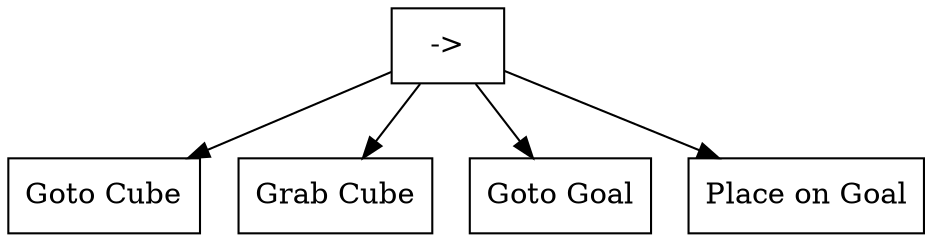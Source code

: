 digraph struts {
	Seq1 [shape=box, label="->"];
	Goto_Cube [shape=box, label="Goto Cube"];
	Grab_Cube [shape=box, label="Grab Cube"];
	Goto_Goal [shape=box, label="Goto Goal"];
	Place_Goal [shape=box, label="Place on Goal"];
	
	Seq1 -> { Goto_Cube; Grab_Cube; Goto_Goal; Place_Goal};
}
	
